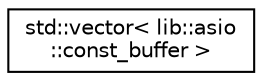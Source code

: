 digraph "Graphical Class Hierarchy"
{
  edge [fontname="Helvetica",fontsize="10",labelfontname="Helvetica",labelfontsize="10"];
  node [fontname="Helvetica",fontsize="10",shape=record];
  rankdir="LR";
  Node0 [label="std::vector\< lib::asio\l::const_buffer \>",height=0.2,width=0.4,color="black", fillcolor="white", style="filled",URL="$classstd_1_1vector.html"];
}
